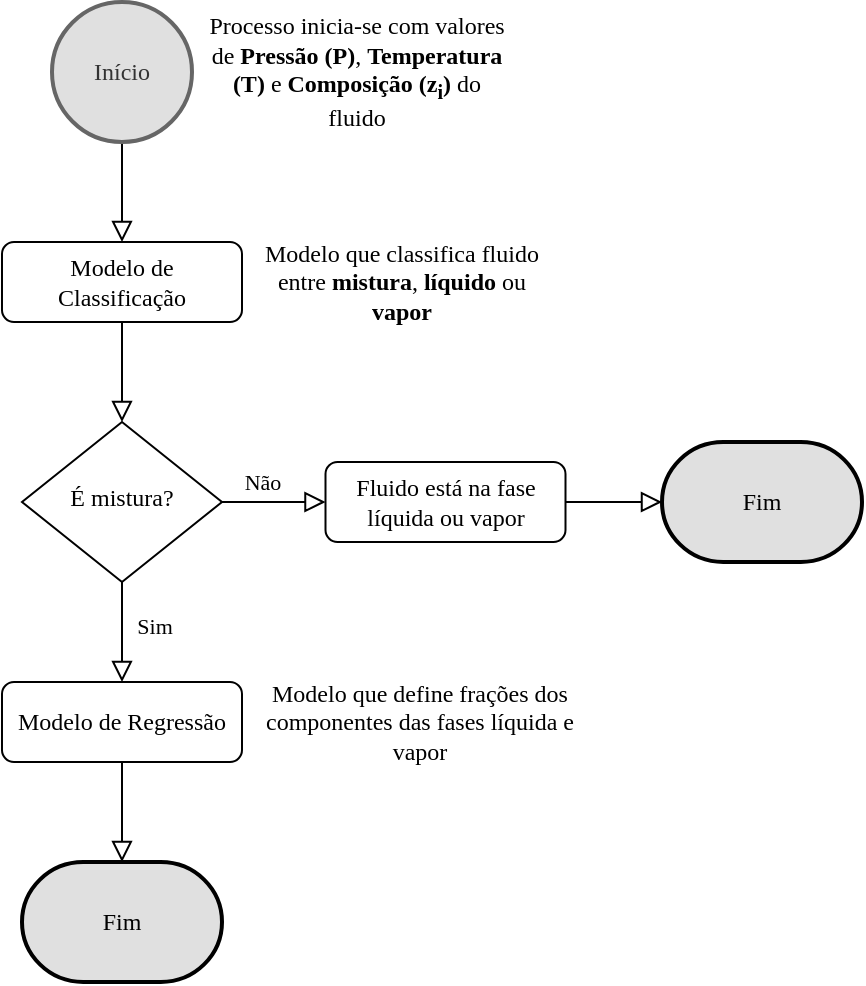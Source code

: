 <mxfile version="24.4.13" type="device">
  <diagram id="C5RBs43oDa-KdzZeNtuy" name="Page-1">
    <mxGraphModel dx="1050" dy="621" grid="1" gridSize="10" guides="1" tooltips="1" connect="1" arrows="1" fold="1" page="1" pageScale="1" pageWidth="827" pageHeight="1169" math="0" shadow="0">
      <root>
        <mxCell id="WIyWlLk6GJQsqaUBKTNV-0" />
        <mxCell id="WIyWlLk6GJQsqaUBKTNV-1" parent="WIyWlLk6GJQsqaUBKTNV-0" />
        <mxCell id="WIyWlLk6GJQsqaUBKTNV-2" value="" style="rounded=0;html=1;jettySize=auto;orthogonalLoop=1;fontSize=11;endArrow=block;endFill=0;endSize=8;strokeWidth=1;shadow=0;labelBackgroundColor=none;edgeStyle=orthogonalEdgeStyle;fontFamily=Trebuchet MS;" parent="WIyWlLk6GJQsqaUBKTNV-1" source="WIyWlLk6GJQsqaUBKTNV-3" target="WIyWlLk6GJQsqaUBKTNV-6" edge="1">
          <mxGeometry relative="1" as="geometry" />
        </mxCell>
        <mxCell id="WIyWlLk6GJQsqaUBKTNV-3" value="Modelo de Classificação" style="rounded=1;whiteSpace=wrap;html=1;fontSize=12;glass=0;strokeWidth=1;shadow=0;fontFamily=Trebuchet MS;" parent="WIyWlLk6GJQsqaUBKTNV-1" vertex="1">
          <mxGeometry x="240" y="160" width="120" height="40" as="geometry" />
        </mxCell>
        <mxCell id="WIyWlLk6GJQsqaUBKTNV-5" value="Não" style="edgeStyle=orthogonalEdgeStyle;rounded=0;html=1;jettySize=auto;orthogonalLoop=1;fontSize=11;endArrow=block;endFill=0;endSize=8;strokeWidth=1;shadow=0;labelBackgroundColor=none;fontFamily=Trebuchet MS;" parent="WIyWlLk6GJQsqaUBKTNV-1" source="WIyWlLk6GJQsqaUBKTNV-6" target="WIyWlLk6GJQsqaUBKTNV-7" edge="1">
          <mxGeometry x="-0.226" y="10" relative="1" as="geometry">
            <mxPoint as="offset" />
          </mxGeometry>
        </mxCell>
        <mxCell id="X03DwOi2yjzAOW-Rf4GD-6" value="" style="edgeStyle=orthogonalEdgeStyle;rounded=0;orthogonalLoop=1;jettySize=auto;html=1;endArrow=block;endFill=0;endSize=8;fontFamily=Trebuchet MS;" edge="1" parent="WIyWlLk6GJQsqaUBKTNV-1" source="WIyWlLk6GJQsqaUBKTNV-6" target="X03DwOi2yjzAOW-Rf4GD-4">
          <mxGeometry relative="1" as="geometry" />
        </mxCell>
        <mxCell id="X03DwOi2yjzAOW-Rf4GD-7" value="Sim" style="edgeLabel;html=1;align=center;verticalAlign=middle;resizable=0;points=[];fontFamily=Trebuchet MS;" vertex="1" connectable="0" parent="X03DwOi2yjzAOW-Rf4GD-6">
          <mxGeometry x="-0.56" y="-1" relative="1" as="geometry">
            <mxPoint x="17" y="11" as="offset" />
          </mxGeometry>
        </mxCell>
        <mxCell id="WIyWlLk6GJQsqaUBKTNV-6" value="É mistura?" style="rhombus;whiteSpace=wrap;html=1;shadow=0;fontFamily=Trebuchet MS;fontSize=12;align=center;strokeWidth=1;spacing=6;spacingTop=-4;" parent="WIyWlLk6GJQsqaUBKTNV-1" vertex="1">
          <mxGeometry x="250" y="250" width="100" height="80" as="geometry" />
        </mxCell>
        <mxCell id="X03DwOi2yjzAOW-Rf4GD-3" value="" style="edgeStyle=orthogonalEdgeStyle;rounded=0;orthogonalLoop=1;jettySize=auto;html=1;endSize=8;endArrow=block;endFill=0;fontFamily=Trebuchet MS;" edge="1" parent="WIyWlLk6GJQsqaUBKTNV-1" source="WIyWlLk6GJQsqaUBKTNV-7" target="X03DwOi2yjzAOW-Rf4GD-2">
          <mxGeometry relative="1" as="geometry" />
        </mxCell>
        <mxCell id="WIyWlLk6GJQsqaUBKTNV-7" value="Fluido está na fase líquida ou vapor" style="rounded=1;whiteSpace=wrap;html=1;fontSize=12;glass=0;strokeWidth=1;shadow=0;fontFamily=Trebuchet MS;" parent="WIyWlLk6GJQsqaUBKTNV-1" vertex="1">
          <mxGeometry x="401.75" y="270" width="120" height="40" as="geometry" />
        </mxCell>
        <mxCell id="X03DwOi2yjzAOW-Rf4GD-1" value="" style="edgeStyle=orthogonalEdgeStyle;rounded=0;orthogonalLoop=1;jettySize=auto;html=1;endArrow=block;endFill=0;endSize=8;fontFamily=Trebuchet MS;" edge="1" parent="WIyWlLk6GJQsqaUBKTNV-1" source="X03DwOi2yjzAOW-Rf4GD-0" target="WIyWlLk6GJQsqaUBKTNV-3">
          <mxGeometry relative="1" as="geometry" />
        </mxCell>
        <mxCell id="X03DwOi2yjzAOW-Rf4GD-0" value="Início" style="strokeWidth=2;html=1;shape=mxgraph.flowchart.start_2;whiteSpace=wrap;fontFamily=Trebuchet MS;fillColor=#E0E0E0;fontColor=#333333;strokeColor=#666666;fillStyle=solid;gradientColor=none;" vertex="1" parent="WIyWlLk6GJQsqaUBKTNV-1">
          <mxGeometry x="265" y="40" width="70" height="70" as="geometry" />
        </mxCell>
        <mxCell id="X03DwOi2yjzAOW-Rf4GD-2" value="Fim" style="strokeWidth=2;html=1;shape=mxgraph.flowchart.terminator;whiteSpace=wrap;fontFamily=Trebuchet MS;fillColor=#E0E0E0;fillStyle=solid;" vertex="1" parent="WIyWlLk6GJQsqaUBKTNV-1">
          <mxGeometry x="570" y="260" width="100" height="60" as="geometry" />
        </mxCell>
        <mxCell id="X03DwOi2yjzAOW-Rf4GD-11" value="" style="edgeStyle=orthogonalEdgeStyle;rounded=0;orthogonalLoop=1;jettySize=auto;html=1;endSize=8;endArrow=block;endFill=0;fontFamily=Trebuchet MS;" edge="1" parent="WIyWlLk6GJQsqaUBKTNV-1" source="X03DwOi2yjzAOW-Rf4GD-4" target="X03DwOi2yjzAOW-Rf4GD-10">
          <mxGeometry relative="1" as="geometry" />
        </mxCell>
        <mxCell id="X03DwOi2yjzAOW-Rf4GD-4" value="Modelo de Regressão" style="rounded=1;whiteSpace=wrap;html=1;fontSize=12;glass=0;strokeWidth=1;shadow=0;fontFamily=Trebuchet MS;" vertex="1" parent="WIyWlLk6GJQsqaUBKTNV-1">
          <mxGeometry x="240" y="380" width="120" height="40" as="geometry" />
        </mxCell>
        <mxCell id="X03DwOi2yjzAOW-Rf4GD-8" value="Modelo que classifica fluido entre &lt;b&gt;mistura&lt;/b&gt;, &lt;b&gt;líquido &lt;/b&gt;ou &lt;b&gt;vapor&lt;/b&gt;" style="text;html=1;align=center;verticalAlign=middle;whiteSpace=wrap;rounded=0;fontFamily=Trebuchet MS;" vertex="1" parent="WIyWlLk6GJQsqaUBKTNV-1">
          <mxGeometry x="370" y="145" width="140" height="70" as="geometry" />
        </mxCell>
        <mxCell id="X03DwOi2yjzAOW-Rf4GD-9" value="Modelo que define frações dos componentes das fases líquida e vapor" style="text;html=1;align=center;verticalAlign=middle;whiteSpace=wrap;rounded=0;fontFamily=Trebuchet MS;" vertex="1" parent="WIyWlLk6GJQsqaUBKTNV-1">
          <mxGeometry x="370" y="365" width="158.25" height="70" as="geometry" />
        </mxCell>
        <mxCell id="X03DwOi2yjzAOW-Rf4GD-10" value="Fim" style="strokeWidth=2;html=1;shape=mxgraph.flowchart.terminator;whiteSpace=wrap;fontFamily=Trebuchet MS;fillColor=#E0E0E0;fillStyle=solid;" vertex="1" parent="WIyWlLk6GJQsqaUBKTNV-1">
          <mxGeometry x="250" y="470" width="100" height="60" as="geometry" />
        </mxCell>
        <mxCell id="X03DwOi2yjzAOW-Rf4GD-12" value="Processo inicia-se com valores de &lt;b&gt;Pressão (P)&lt;/b&gt;, &lt;b&gt;Temperatura (T)&amp;nbsp;&lt;/b&gt;e &lt;b&gt;Composição (z&lt;sub&gt;i&lt;/sub&gt;)&amp;nbsp;&lt;/b&gt;do fluido" style="text;html=1;align=center;verticalAlign=middle;whiteSpace=wrap;rounded=0;fontFamily=Trebuchet MS;" vertex="1" parent="WIyWlLk6GJQsqaUBKTNV-1">
          <mxGeometry x="340" y="40" width="155.25" height="70" as="geometry" />
        </mxCell>
      </root>
    </mxGraphModel>
  </diagram>
</mxfile>
